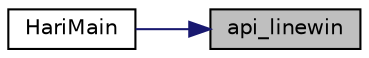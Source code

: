 digraph "api_linewin"
{
 // LATEX_PDF_SIZE
  edge [fontname="Helvetica",fontsize="10",labelfontname="Helvetica",labelfontsize="10"];
  node [fontname="Helvetica",fontsize="10",shape=record];
  rankdir="RL";
  Node1 [label="api_linewin",height=0.2,width=0.4,color="black", fillcolor="grey75", style="filled", fontcolor="black",tooltip="ウインドウに線を引きます"];
  Node1 -> Node2 [dir="back",color="midnightblue",fontsize="10",style="solid"];
  Node2 [label="HariMain",height=0.2,width=0.4,color="black", fillcolor="white", style="filled",URL="$bball_8c.html#a3bfd04b86eb41bd7301c75a3df6a89e0",tooltip=" "];
}
